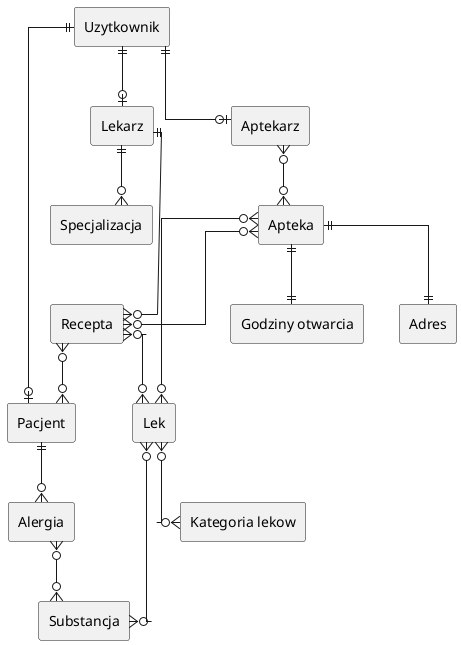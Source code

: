 @startuml diagram
skinparam linetype ortho

rectangle "Pacjent" as pacjent {
}

rectangle "Lekarz" as lekarz {
}

rectangle "Lek" as lek {
}

rectangle "Substancja" as substancja {
}

rectangle "Apteka" as apteka {
}

rectangle "Aptekarz" as aptekarz {
}

rectangle "Specjalizacja" as specjalizacja {
}

rectangle "Recepta" as recepta {
}

rectangle "Alergia" as alergia {
}

rectangle "Dawkowanie" as substancja {
}

rectangle "Uzytkownik" as użytkownik {
}


rectangle "Godziny otwarcia" as godziny_otwarcia {
}

rectangle "Kategoria lekow" as kategoria_lekow {
}

rectangle "Adres" as adres {
}


apteka }o--o{ lek
użytkownik ||--o| pacjent
użytkownik ||--o| lekarz
użytkownik ||--o| aptekarz
apteka }o--o{ recepta
lekarz ||--o{ specjalizacja
pacjent ||--o{ alergia
lekarz ||--o{ recepta
recepta }o--o{ pacjent
recepta }o--o{ lek
lek }o--o{ substancja
lek }o--o{ kategoria_lekow
apteka ||--|| adres
apteka ||--|| godziny_otwarcia
aptekarz }o--o{ apteka
alergia }o--o{ substancja


@enduml